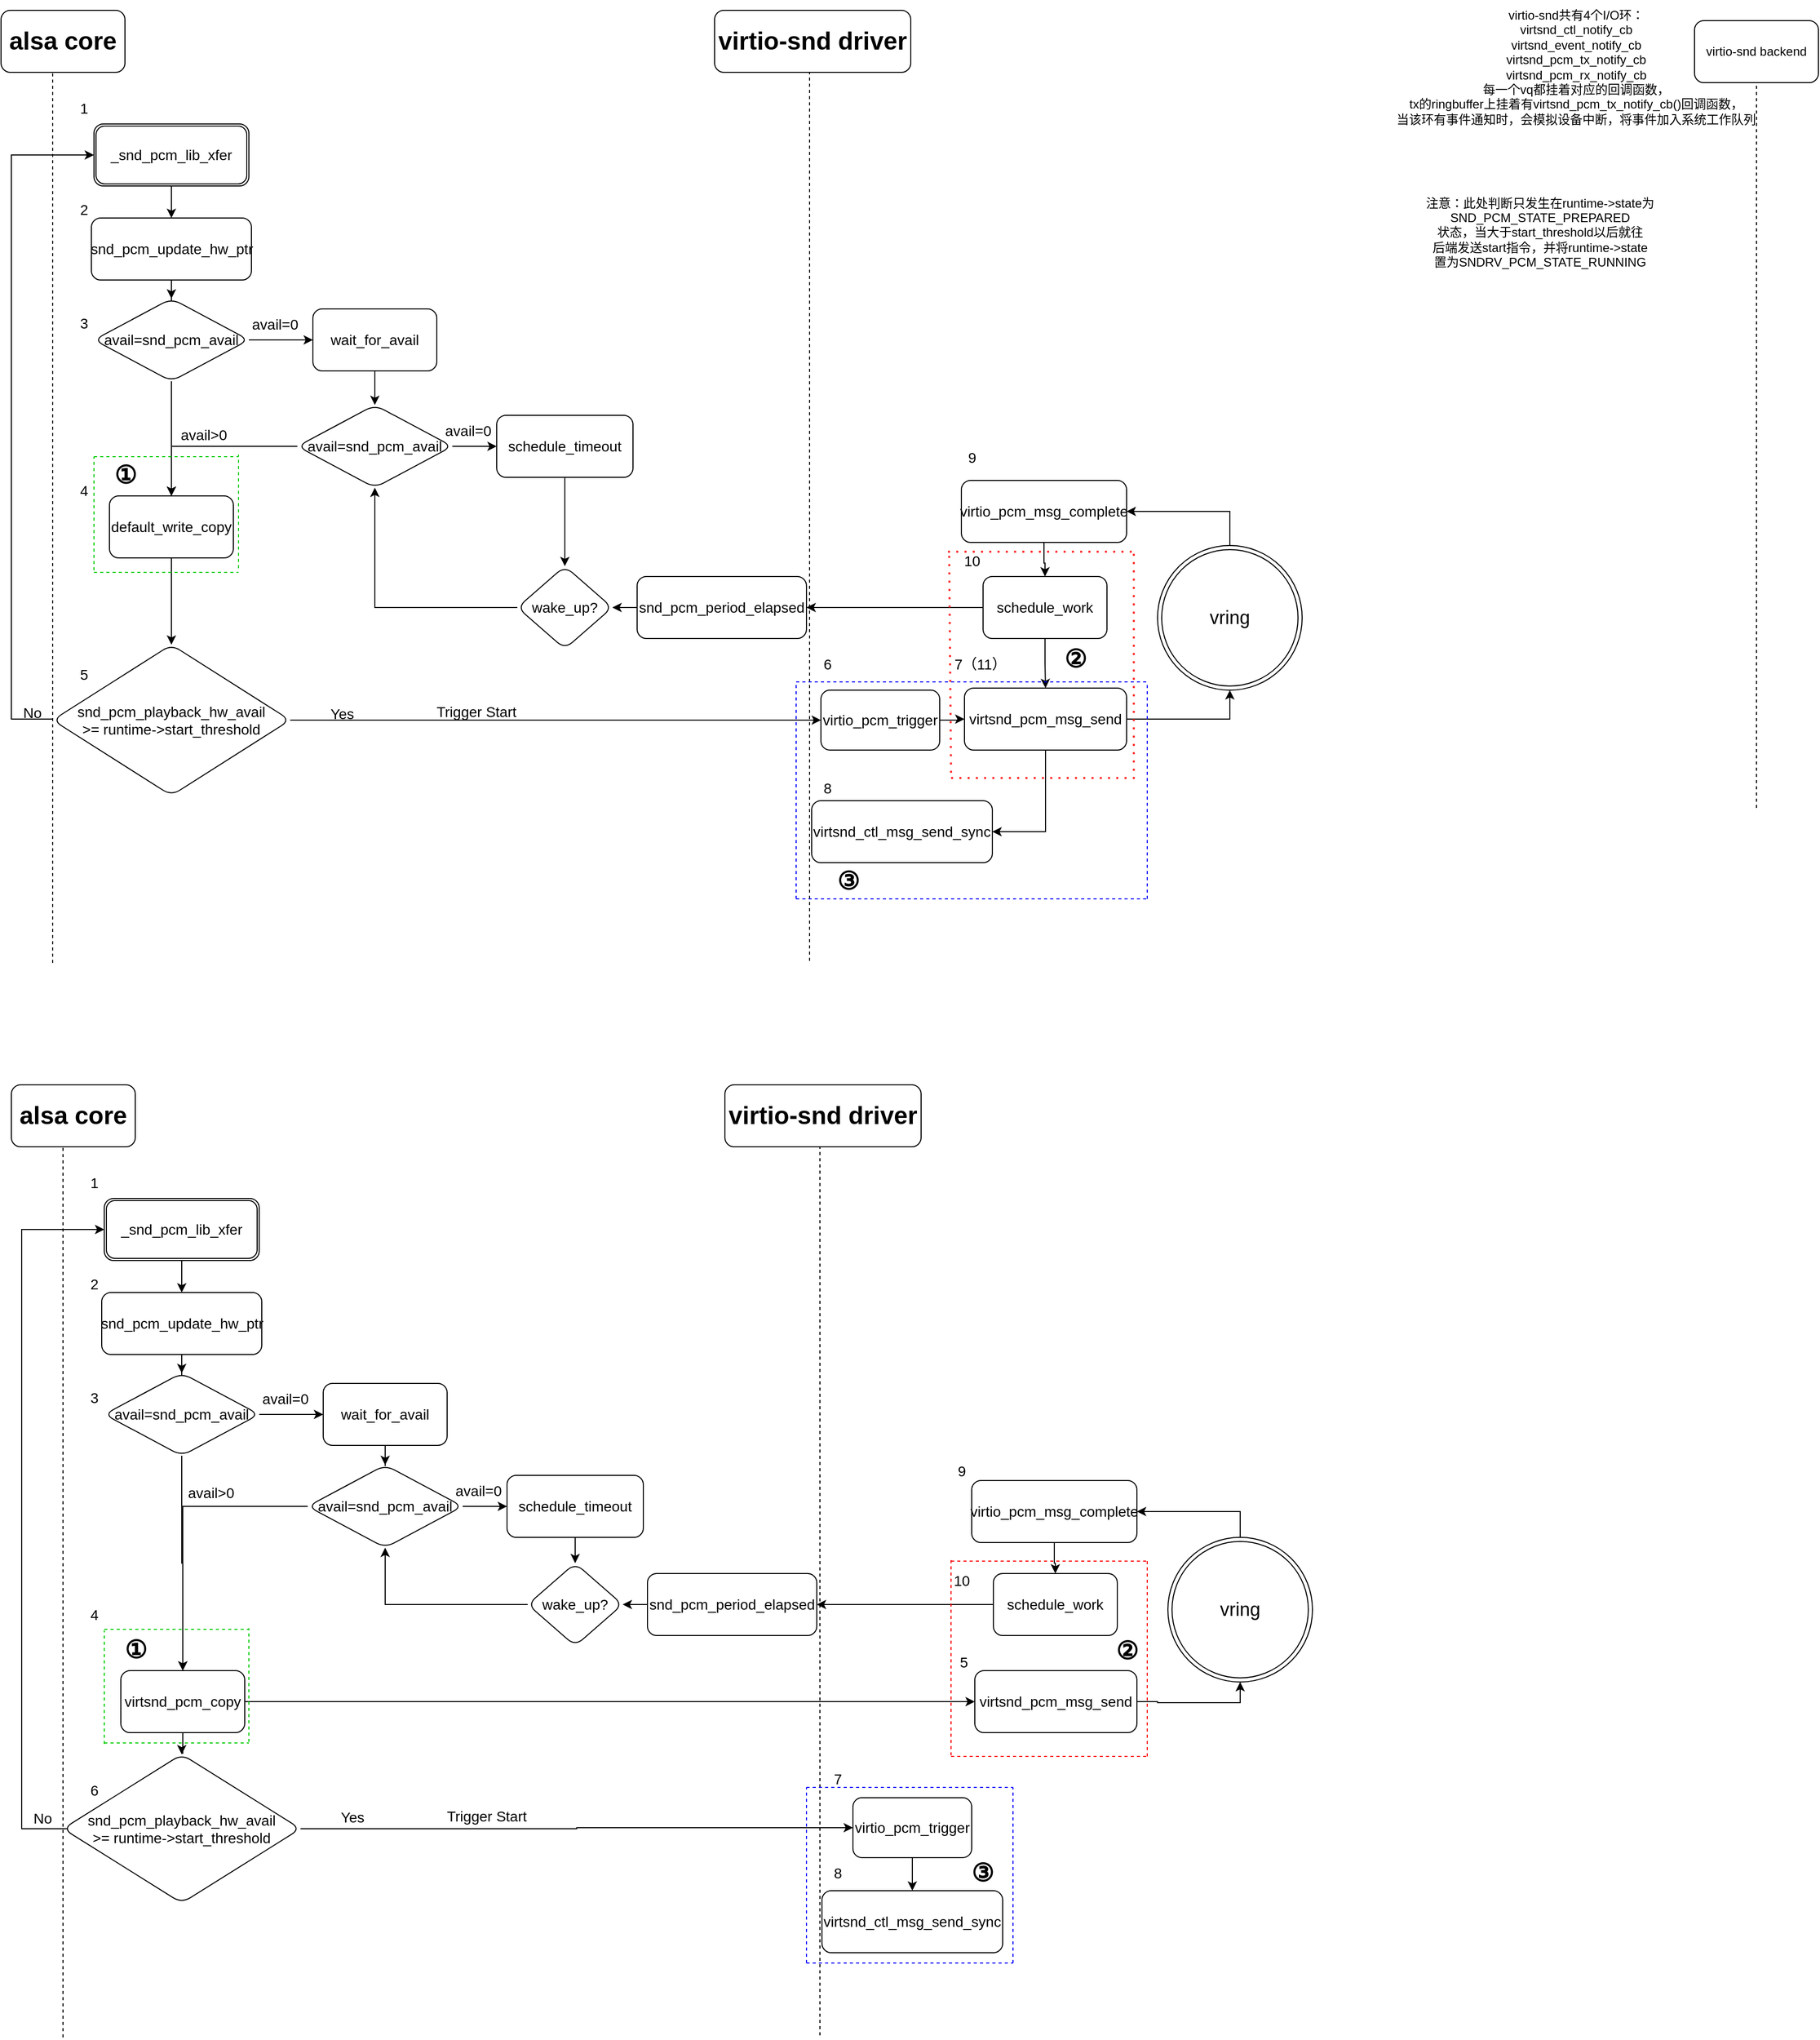 <mxfile version="22.1.11" type="github">
  <diagram name="Page-1" id="VFZ0tuAp8KUIrUpivTl6">
    <mxGraphModel dx="1434" dy="884" grid="1" gridSize="10" guides="1" tooltips="1" connect="1" arrows="1" fold="1" page="1" pageScale="1" pageWidth="827" pageHeight="1169" math="0" shadow="0">
      <root>
        <mxCell id="0" />
        <mxCell id="1" parent="0" />
        <mxCell id="ewoSPKFG1AbRSgWHPci2-1" value="&lt;font style=&quot;font-size: 24px;&quot;&gt;&lt;b&gt;alsa core&lt;/b&gt;&lt;/font&gt;" style="rounded=1;whiteSpace=wrap;html=1;" vertex="1" parent="1">
          <mxGeometry x="70" y="240" width="120" height="60" as="geometry" />
        </mxCell>
        <mxCell id="ewoSPKFG1AbRSgWHPci2-2" value="" style="endArrow=none;dashed=1;html=1;rounded=0;entryX=0.5;entryY=1;entryDx=0;entryDy=0;" edge="1" parent="1">
          <mxGeometry width="50" height="50" relative="1" as="geometry">
            <mxPoint x="120" y="1162" as="sourcePoint" />
            <mxPoint x="120" y="300.0" as="targetPoint" />
          </mxGeometry>
        </mxCell>
        <mxCell id="ewoSPKFG1AbRSgWHPci2-3" value="" style="edgeStyle=orthogonalEdgeStyle;rounded=0;orthogonalLoop=1;jettySize=auto;html=1;" edge="1" parent="1" source="ewoSPKFG1AbRSgWHPci2-4" target="ewoSPKFG1AbRSgWHPci2-6">
          <mxGeometry relative="1" as="geometry" />
        </mxCell>
        <mxCell id="ewoSPKFG1AbRSgWHPci2-4" value="&lt;font style=&quot;font-size: 14px;&quot;&gt;_snd_pcm_lib_xfer&lt;/font&gt;" style="shape=ext;double=1;rounded=1;whiteSpace=wrap;html=1;" vertex="1" parent="1">
          <mxGeometry x="160" y="350" width="150" height="60" as="geometry" />
        </mxCell>
        <mxCell id="ewoSPKFG1AbRSgWHPci2-5" value="" style="edgeStyle=orthogonalEdgeStyle;rounded=0;orthogonalLoop=1;jettySize=auto;html=1;" edge="1" parent="1" source="ewoSPKFG1AbRSgWHPci2-6" target="ewoSPKFG1AbRSgWHPci2-9">
          <mxGeometry relative="1" as="geometry" />
        </mxCell>
        <mxCell id="ewoSPKFG1AbRSgWHPci2-6" value="&lt;font style=&quot;font-size: 14px;&quot;&gt;snd_pcm_update_hw_ptr&lt;/font&gt;" style="whiteSpace=wrap;html=1;rounded=1;" vertex="1" parent="1">
          <mxGeometry x="157.5" y="441" width="155" height="60" as="geometry" />
        </mxCell>
        <mxCell id="ewoSPKFG1AbRSgWHPci2-7" value="" style="edgeStyle=orthogonalEdgeStyle;rounded=0;orthogonalLoop=1;jettySize=auto;html=1;" edge="1" parent="1" source="ewoSPKFG1AbRSgWHPci2-9" target="ewoSPKFG1AbRSgWHPci2-11">
          <mxGeometry relative="1" as="geometry" />
        </mxCell>
        <mxCell id="ewoSPKFG1AbRSgWHPci2-8" value="" style="edgeStyle=orthogonalEdgeStyle;rounded=0;orthogonalLoop=1;jettySize=auto;html=1;" edge="1" parent="1" source="ewoSPKFG1AbRSgWHPci2-9" target="ewoSPKFG1AbRSgWHPci2-14">
          <mxGeometry relative="1" as="geometry" />
        </mxCell>
        <mxCell id="ewoSPKFG1AbRSgWHPci2-9" value="&lt;font style=&quot;font-size: 14px;&quot;&gt;avail=snd_pcm_avail&lt;/font&gt;" style="rhombus;whiteSpace=wrap;html=1;rounded=1;" vertex="1" parent="1">
          <mxGeometry x="160" y="519" width="150" height="80" as="geometry" />
        </mxCell>
        <mxCell id="ewoSPKFG1AbRSgWHPci2-10" value="" style="edgeStyle=orthogonalEdgeStyle;rounded=0;orthogonalLoop=1;jettySize=auto;html=1;" edge="1" parent="1" source="ewoSPKFG1AbRSgWHPci2-11" target="ewoSPKFG1AbRSgWHPci2-20">
          <mxGeometry relative="1" as="geometry" />
        </mxCell>
        <mxCell id="ewoSPKFG1AbRSgWHPci2-11" value="&lt;font style=&quot;font-size: 14px;&quot;&gt;wait_for_avail&lt;/font&gt;" style="whiteSpace=wrap;html=1;rounded=1;" vertex="1" parent="1">
          <mxGeometry x="372" y="529" width="120" height="60" as="geometry" />
        </mxCell>
        <mxCell id="ewoSPKFG1AbRSgWHPci2-12" value="&lt;font style=&quot;font-size: 14px;&quot;&gt;avail=0&lt;/font&gt;" style="text;html=1;align=center;verticalAlign=middle;resizable=0;points=[];autosize=1;strokeColor=none;fillColor=none;" vertex="1" parent="1">
          <mxGeometry x="300" y="529" width="70" height="30" as="geometry" />
        </mxCell>
        <mxCell id="ewoSPKFG1AbRSgWHPci2-13" value="" style="edgeStyle=orthogonalEdgeStyle;rounded=0;orthogonalLoop=1;jettySize=auto;html=1;" edge="1" parent="1" source="ewoSPKFG1AbRSgWHPci2-14" target="ewoSPKFG1AbRSgWHPci2-17">
          <mxGeometry relative="1" as="geometry" />
        </mxCell>
        <mxCell id="ewoSPKFG1AbRSgWHPci2-14" value="&lt;font style=&quot;font-size: 14px;&quot;&gt;default_write_copy&lt;/font&gt;" style="whiteSpace=wrap;html=1;rounded=1;" vertex="1" parent="1">
          <mxGeometry x="175" y="710" width="120" height="60" as="geometry" />
        </mxCell>
        <mxCell id="ewoSPKFG1AbRSgWHPci2-15" style="edgeStyle=orthogonalEdgeStyle;rounded=0;orthogonalLoop=1;jettySize=auto;html=1;entryX=0;entryY=0.5;entryDx=0;entryDy=0;" edge="1" parent="1" source="ewoSPKFG1AbRSgWHPci2-17" target="ewoSPKFG1AbRSgWHPci2-32">
          <mxGeometry relative="1" as="geometry">
            <mxPoint x="820" y="926" as="targetPoint" />
          </mxGeometry>
        </mxCell>
        <mxCell id="ewoSPKFG1AbRSgWHPci2-16" style="edgeStyle=orthogonalEdgeStyle;rounded=0;orthogonalLoop=1;jettySize=auto;html=1;exitX=0;exitY=0.5;exitDx=0;exitDy=0;entryX=0;entryY=0.5;entryDx=0;entryDy=0;" edge="1" parent="1" source="ewoSPKFG1AbRSgWHPci2-17" target="ewoSPKFG1AbRSgWHPci2-4">
          <mxGeometry relative="1" as="geometry">
            <Array as="points">
              <mxPoint x="80" y="926" />
              <mxPoint x="80" y="380" />
            </Array>
          </mxGeometry>
        </mxCell>
        <mxCell id="ewoSPKFG1AbRSgWHPci2-17" value="&lt;font style=&quot;font-size: 14px;&quot;&gt;snd_pcm_playback_hw_avail&lt;br&gt;&amp;gt;= runtime-&amp;gt;start_threshold&lt;/font&gt;" style="rhombus;whiteSpace=wrap;html=1;rounded=1;" vertex="1" parent="1">
          <mxGeometry x="120" y="854" width="230" height="146" as="geometry" />
        </mxCell>
        <mxCell id="ewoSPKFG1AbRSgWHPci2-18" value="" style="edgeStyle=orthogonalEdgeStyle;rounded=0;orthogonalLoop=1;jettySize=auto;html=1;" edge="1" parent="1" source="ewoSPKFG1AbRSgWHPci2-20" target="ewoSPKFG1AbRSgWHPci2-22">
          <mxGeometry relative="1" as="geometry" />
        </mxCell>
        <mxCell id="ewoSPKFG1AbRSgWHPci2-19" value="" style="edgeStyle=orthogonalEdgeStyle;rounded=0;orthogonalLoop=1;jettySize=auto;html=1;" edge="1" parent="1" source="ewoSPKFG1AbRSgWHPci2-20" target="ewoSPKFG1AbRSgWHPci2-14">
          <mxGeometry relative="1" as="geometry" />
        </mxCell>
        <mxCell id="ewoSPKFG1AbRSgWHPci2-20" value="&lt;font style=&quot;font-size: 14px;&quot;&gt;avail=snd_pcm_avail&lt;/font&gt;" style="rhombus;whiteSpace=wrap;html=1;rounded=1;" vertex="1" parent="1">
          <mxGeometry x="357" y="622" width="150" height="80" as="geometry" />
        </mxCell>
        <mxCell id="ewoSPKFG1AbRSgWHPci2-21" value="" style="edgeStyle=orthogonalEdgeStyle;rounded=0;orthogonalLoop=1;jettySize=auto;html=1;" edge="1" parent="1" source="ewoSPKFG1AbRSgWHPci2-22" target="ewoSPKFG1AbRSgWHPci2-26">
          <mxGeometry relative="1" as="geometry" />
        </mxCell>
        <mxCell id="ewoSPKFG1AbRSgWHPci2-22" value="&lt;font style=&quot;font-size: 14px;&quot;&gt;schedule_timeout&lt;/font&gt;" style="whiteSpace=wrap;html=1;rounded=1;" vertex="1" parent="1">
          <mxGeometry x="550" y="632" width="132" height="60" as="geometry" />
        </mxCell>
        <mxCell id="ewoSPKFG1AbRSgWHPci2-23" value="&lt;font style=&quot;font-size: 14px;&quot;&gt;avail=0&lt;/font&gt;" style="text;html=1;align=center;verticalAlign=middle;resizable=0;points=[];autosize=1;strokeColor=none;fillColor=none;" vertex="1" parent="1">
          <mxGeometry x="487" y="632" width="70" height="30" as="geometry" />
        </mxCell>
        <mxCell id="ewoSPKFG1AbRSgWHPci2-24" value="&lt;font style=&quot;font-size: 14px;&quot;&gt;avail&amp;gt;0&lt;/font&gt;" style="text;html=1;align=center;verticalAlign=middle;resizable=0;points=[];autosize=1;strokeColor=none;fillColor=none;" vertex="1" parent="1">
          <mxGeometry x="231" y="636" width="70" height="30" as="geometry" />
        </mxCell>
        <mxCell id="ewoSPKFG1AbRSgWHPci2-25" style="edgeStyle=orthogonalEdgeStyle;rounded=0;orthogonalLoop=1;jettySize=auto;html=1;entryX=0.5;entryY=1;entryDx=0;entryDy=0;" edge="1" parent="1" source="ewoSPKFG1AbRSgWHPci2-26" target="ewoSPKFG1AbRSgWHPci2-20">
          <mxGeometry relative="1" as="geometry" />
        </mxCell>
        <mxCell id="ewoSPKFG1AbRSgWHPci2-26" value="&lt;font style=&quot;font-size: 14px;&quot;&gt;wake_up?&lt;/font&gt;" style="rhombus;whiteSpace=wrap;html=1;rounded=1;" vertex="1" parent="1">
          <mxGeometry x="570" y="778" width="92" height="80" as="geometry" />
        </mxCell>
        <mxCell id="ewoSPKFG1AbRSgWHPci2-27" value="&lt;font style=&quot;font-size: 24px;&quot;&gt;&lt;b&gt;virtio-snd driver&lt;/b&gt;&lt;/font&gt;" style="rounded=1;whiteSpace=wrap;html=1;" vertex="1" parent="1">
          <mxGeometry x="761" y="240" width="190" height="60" as="geometry" />
        </mxCell>
        <mxCell id="ewoSPKFG1AbRSgWHPci2-28" value="" style="endArrow=none;dashed=1;html=1;rounded=0;entryX=0.5;entryY=1;entryDx=0;entryDy=0;" edge="1" parent="1">
          <mxGeometry width="50" height="50" relative="1" as="geometry">
            <mxPoint x="853" y="1160" as="sourcePoint" />
            <mxPoint x="853.0" y="300.0" as="targetPoint" />
          </mxGeometry>
        </mxCell>
        <mxCell id="ewoSPKFG1AbRSgWHPci2-29" value="&lt;font style=&quot;font-size: 14px;&quot;&gt;Yes&lt;/font&gt;" style="text;html=1;align=center;verticalAlign=middle;resizable=0;points=[];autosize=1;strokeColor=none;fillColor=none;" vertex="1" parent="1">
          <mxGeometry x="375" y="906" width="50" height="30" as="geometry" />
        </mxCell>
        <mxCell id="ewoSPKFG1AbRSgWHPci2-30" value="virtio-snd backend" style="rounded=1;whiteSpace=wrap;html=1;" vertex="1" parent="1">
          <mxGeometry x="1710" y="250" width="120" height="60" as="geometry" />
        </mxCell>
        <mxCell id="ewoSPKFG1AbRSgWHPci2-31" value="" style="edgeStyle=orthogonalEdgeStyle;rounded=0;orthogonalLoop=1;jettySize=auto;html=1;" edge="1" parent="1" source="ewoSPKFG1AbRSgWHPci2-32" target="ewoSPKFG1AbRSgWHPci2-45">
          <mxGeometry relative="1" as="geometry" />
        </mxCell>
        <mxCell id="ewoSPKFG1AbRSgWHPci2-32" value="&lt;font style=&quot;font-size: 14px;&quot;&gt;virtio_pcm_trigger&lt;/font&gt;" style="rounded=1;whiteSpace=wrap;html=1;" vertex="1" parent="1">
          <mxGeometry x="864" y="898" width="115" height="58" as="geometry" />
        </mxCell>
        <mxCell id="ewoSPKFG1AbRSgWHPci2-33" value="&lt;font style=&quot;font-size: 14px;&quot;&gt;virtsnd_ctl_msg_send_sync&lt;/font&gt;" style="rounded=1;whiteSpace=wrap;html=1;" vertex="1" parent="1">
          <mxGeometry x="855" y="1005" width="175" height="60" as="geometry" />
        </mxCell>
        <mxCell id="ewoSPKFG1AbRSgWHPci2-34" value="注意：此处判断只发生在runtime-&amp;gt;state为&lt;br style=&quot;border-color: var(--border-color);&quot;&gt;SND_PCM_STATE_PREPARED&lt;br style=&quot;border-color: var(--border-color);&quot;&gt;状态，当大于start_threshold以后就往&lt;br&gt;后端发送start指令，并将runtime-&amp;gt;state&lt;br style=&quot;border-color: var(--border-color);&quot;&gt;置为SNDRV_PCM_STATE_RUNNING" style="text;html=1;align=center;verticalAlign=middle;resizable=0;points=[];autosize=1;strokeColor=none;fillColor=none;" vertex="1" parent="1">
          <mxGeometry x="1440" y="410" width="240" height="90" as="geometry" />
        </mxCell>
        <mxCell id="ewoSPKFG1AbRSgWHPci2-35" style="edgeStyle=orthogonalEdgeStyle;rounded=0;orthogonalLoop=1;jettySize=auto;html=1;exitX=0.5;exitY=0;exitDx=0;exitDy=0;entryX=1;entryY=0.5;entryDx=0;entryDy=0;" edge="1" parent="1" source="ewoSPKFG1AbRSgWHPci2-36" target="ewoSPKFG1AbRSgWHPci2-39">
          <mxGeometry relative="1" as="geometry" />
        </mxCell>
        <mxCell id="ewoSPKFG1AbRSgWHPci2-36" value="&lt;font style=&quot;font-size: 18px;&quot;&gt;vring&lt;/font&gt;" style="ellipse;shape=doubleEllipse;whiteSpace=wrap;html=1;aspect=fixed;" vertex="1" parent="1">
          <mxGeometry x="1190" y="758" width="140" height="140" as="geometry" />
        </mxCell>
        <mxCell id="ewoSPKFG1AbRSgWHPci2-37" value="virtio-snd共有4个I/O环：&lt;br&gt;virtsnd_ctl_notify_cb&lt;br&gt;virtsnd_event_notify_cb&lt;br&gt;virtsnd_pcm_tx_notify_cb&lt;br&gt;virtsnd_pcm_rx_notify_cb&lt;br&gt;每一个vq都挂着对应的回调函数，&lt;br&gt;tx的ringbuffer上挂着有virtsnd_pcm_tx_notify_cb()回调函数，&lt;br&gt;当该环有事件通知时，会模拟设备中断，将事件加入系统工作队列" style="text;html=1;align=center;verticalAlign=middle;resizable=0;points=[];autosize=1;strokeColor=none;fillColor=none;" vertex="1" parent="1">
          <mxGeometry x="1410" y="230" width="370" height="130" as="geometry" />
        </mxCell>
        <mxCell id="ewoSPKFG1AbRSgWHPci2-38" value="" style="edgeStyle=orthogonalEdgeStyle;rounded=0;orthogonalLoop=1;jettySize=auto;html=1;" edge="1" parent="1" source="ewoSPKFG1AbRSgWHPci2-39" target="ewoSPKFG1AbRSgWHPci2-42">
          <mxGeometry relative="1" as="geometry" />
        </mxCell>
        <mxCell id="ewoSPKFG1AbRSgWHPci2-39" value="&lt;font style=&quot;font-size: 14px;&quot;&gt;virtio_pcm_msg_complete&lt;/font&gt;" style="rounded=1;whiteSpace=wrap;html=1;" vertex="1" parent="1">
          <mxGeometry x="1000" y="695" width="160" height="60" as="geometry" />
        </mxCell>
        <mxCell id="ewoSPKFG1AbRSgWHPci2-40" value="" style="edgeStyle=orthogonalEdgeStyle;rounded=0;orthogonalLoop=1;jettySize=auto;html=1;" edge="1" parent="1" source="ewoSPKFG1AbRSgWHPci2-42" target="ewoSPKFG1AbRSgWHPci2-45">
          <mxGeometry relative="1" as="geometry" />
        </mxCell>
        <mxCell id="ewoSPKFG1AbRSgWHPci2-41" style="edgeStyle=orthogonalEdgeStyle;rounded=0;orthogonalLoop=1;jettySize=auto;html=1;entryX=1;entryY=0.5;entryDx=0;entryDy=0;" edge="1" parent="1" source="ewoSPKFG1AbRSgWHPci2-42" target="ewoSPKFG1AbRSgWHPci2-48">
          <mxGeometry relative="1" as="geometry" />
        </mxCell>
        <mxCell id="ewoSPKFG1AbRSgWHPci2-42" value="&lt;font style=&quot;font-size: 14px;&quot;&gt;schedule_work&lt;/font&gt;" style="whiteSpace=wrap;html=1;rounded=1;" vertex="1" parent="1">
          <mxGeometry x="1021" y="788" width="120" height="60" as="geometry" />
        </mxCell>
        <mxCell id="ewoSPKFG1AbRSgWHPci2-43" style="edgeStyle=orthogonalEdgeStyle;rounded=0;orthogonalLoop=1;jettySize=auto;html=1;entryX=0.5;entryY=1;entryDx=0;entryDy=0;" edge="1" parent="1" source="ewoSPKFG1AbRSgWHPci2-45" target="ewoSPKFG1AbRSgWHPci2-36">
          <mxGeometry relative="1" as="geometry" />
        </mxCell>
        <mxCell id="ewoSPKFG1AbRSgWHPci2-44" style="edgeStyle=orthogonalEdgeStyle;rounded=0;orthogonalLoop=1;jettySize=auto;html=1;entryX=1;entryY=0.5;entryDx=0;entryDy=0;" edge="1" parent="1" source="ewoSPKFG1AbRSgWHPci2-45" target="ewoSPKFG1AbRSgWHPci2-33">
          <mxGeometry relative="1" as="geometry" />
        </mxCell>
        <mxCell id="ewoSPKFG1AbRSgWHPci2-45" value="&lt;font style=&quot;font-size: 14px;&quot;&gt;virtsnd_pcm_msg_send&lt;/font&gt;" style="whiteSpace=wrap;html=1;rounded=1;" vertex="1" parent="1">
          <mxGeometry x="1003" y="896" width="157" height="60" as="geometry" />
        </mxCell>
        <mxCell id="ewoSPKFG1AbRSgWHPci2-46" value="" style="endArrow=none;dashed=1;html=1;rounded=0;entryX=0.5;entryY=1;entryDx=0;entryDy=0;" edge="1" parent="1">
          <mxGeometry width="50" height="50" relative="1" as="geometry">
            <mxPoint x="1770" y="1012" as="sourcePoint" />
            <mxPoint x="1770" y="312" as="targetPoint" />
          </mxGeometry>
        </mxCell>
        <mxCell id="ewoSPKFG1AbRSgWHPci2-47" value="" style="edgeStyle=orthogonalEdgeStyle;rounded=0;orthogonalLoop=1;jettySize=auto;html=1;" edge="1" parent="1" source="ewoSPKFG1AbRSgWHPci2-48" target="ewoSPKFG1AbRSgWHPci2-26">
          <mxGeometry relative="1" as="geometry" />
        </mxCell>
        <mxCell id="ewoSPKFG1AbRSgWHPci2-48" value="&lt;font style=&quot;font-size: 14px;&quot;&gt;snd_pcm_period_elapsed&lt;/font&gt;" style="rounded=1;whiteSpace=wrap;html=1;" vertex="1" parent="1">
          <mxGeometry x="686" y="788" width="164" height="60" as="geometry" />
        </mxCell>
        <mxCell id="ewoSPKFG1AbRSgWHPci2-49" value="&lt;font style=&quot;font-size: 14px;&quot;&gt;1&lt;/font&gt;" style="text;html=1;align=center;verticalAlign=middle;resizable=0;points=[];autosize=1;strokeColor=none;fillColor=none;" vertex="1" parent="1">
          <mxGeometry x="135" y="320" width="30" height="30" as="geometry" />
        </mxCell>
        <mxCell id="ewoSPKFG1AbRSgWHPci2-50" value="&lt;font style=&quot;font-size: 14px;&quot;&gt;2&lt;/font&gt;" style="text;html=1;align=center;verticalAlign=middle;resizable=0;points=[];autosize=1;strokeColor=none;fillColor=none;" vertex="1" parent="1">
          <mxGeometry x="135" y="418" width="30" height="30" as="geometry" />
        </mxCell>
        <mxCell id="ewoSPKFG1AbRSgWHPci2-51" value="&lt;font style=&quot;font-size: 14px;&quot;&gt;3&lt;/font&gt;" style="text;html=1;align=center;verticalAlign=middle;resizable=0;points=[];autosize=1;strokeColor=none;fillColor=none;" vertex="1" parent="1">
          <mxGeometry x="135" y="528" width="30" height="30" as="geometry" />
        </mxCell>
        <mxCell id="ewoSPKFG1AbRSgWHPci2-52" value="&lt;font style=&quot;font-size: 14px;&quot;&gt;4&lt;/font&gt;" style="text;html=1;align=center;verticalAlign=middle;resizable=0;points=[];autosize=1;strokeColor=none;fillColor=none;" vertex="1" parent="1">
          <mxGeometry x="135" y="690" width="30" height="30" as="geometry" />
        </mxCell>
        <mxCell id="ewoSPKFG1AbRSgWHPci2-53" value="&lt;font style=&quot;font-size: 14px;&quot;&gt;5&lt;/font&gt;" style="text;html=1;align=center;verticalAlign=middle;resizable=0;points=[];autosize=1;strokeColor=none;fillColor=none;" vertex="1" parent="1">
          <mxGeometry x="135" y="868" width="30" height="30" as="geometry" />
        </mxCell>
        <mxCell id="ewoSPKFG1AbRSgWHPci2-54" value="&lt;font style=&quot;font-size: 14px;&quot;&gt;8&lt;/font&gt;" style="text;html=1;align=center;verticalAlign=middle;resizable=0;points=[];autosize=1;strokeColor=none;fillColor=none;" vertex="1" parent="1">
          <mxGeometry x="855" y="978" width="30" height="30" as="geometry" />
        </mxCell>
        <mxCell id="ewoSPKFG1AbRSgWHPci2-55" value="&lt;font style=&quot;font-size: 14px;&quot;&gt;9&lt;/font&gt;" style="text;html=1;align=center;verticalAlign=middle;resizable=0;points=[];autosize=1;strokeColor=none;fillColor=none;" vertex="1" parent="1">
          <mxGeometry x="995" y="658" width="30" height="30" as="geometry" />
        </mxCell>
        <mxCell id="ewoSPKFG1AbRSgWHPci2-56" value="&lt;font style=&quot;font-size: 14px;&quot;&gt;10&lt;/font&gt;" style="text;html=1;align=center;verticalAlign=middle;resizable=0;points=[];autosize=1;strokeColor=none;fillColor=none;" vertex="1" parent="1">
          <mxGeometry x="990" y="758" width="40" height="30" as="geometry" />
        </mxCell>
        <mxCell id="ewoSPKFG1AbRSgWHPci2-57" value="&lt;font style=&quot;font-size: 14px;&quot;&gt;Trigger Start&lt;/font&gt;" style="text;html=1;align=center;verticalAlign=middle;resizable=0;points=[];autosize=1;strokeColor=none;fillColor=none;" vertex="1" parent="1">
          <mxGeometry x="480" y="904" width="100" height="30" as="geometry" />
        </mxCell>
        <mxCell id="ewoSPKFG1AbRSgWHPci2-58" value="&lt;font style=&quot;font-size: 14px;&quot;&gt;No&lt;/font&gt;" style="text;html=1;align=center;verticalAlign=middle;resizable=0;points=[];autosize=1;strokeColor=none;fillColor=none;" vertex="1" parent="1">
          <mxGeometry x="80" y="905" width="40" height="30" as="geometry" />
        </mxCell>
        <mxCell id="ewoSPKFG1AbRSgWHPci2-59" value="" style="endArrow=none;dashed=1;html=1;dashPattern=1 3;strokeWidth=2;rounded=0;strokeColor=#FF3333;fillColor=#FF4314;" edge="1" parent="1">
          <mxGeometry width="50" height="50" relative="1" as="geometry">
            <mxPoint x="990" y="983" as="sourcePoint" />
            <mxPoint x="1167" y="763" as="targetPoint" />
            <Array as="points">
              <mxPoint x="1167" y="983" />
            </Array>
          </mxGeometry>
        </mxCell>
        <mxCell id="ewoSPKFG1AbRSgWHPci2-60" value="" style="endArrow=none;dashed=1;html=1;dashPattern=1 3;strokeWidth=2;rounded=0;entryX=-0.046;entryY=0.424;entryDx=0;entryDy=0;entryPerimeter=0;fillColor=#FF3333;strokeColor=#FF3333;" edge="1" parent="1">
          <mxGeometry width="50" height="50" relative="1" as="geometry">
            <mxPoint x="990" y="978" as="sourcePoint" />
            <mxPoint x="988.16" y="762.72" as="targetPoint" />
          </mxGeometry>
        </mxCell>
        <mxCell id="ewoSPKFG1AbRSgWHPci2-61" value="" style="endArrow=none;dashed=1;html=1;dashPattern=1 3;strokeWidth=2;rounded=0;strokeColor=#FF3333;" edge="1" parent="1">
          <mxGeometry width="50" height="50" relative="1" as="geometry">
            <mxPoint x="987" y="764" as="sourcePoint" />
            <mxPoint x="1169" y="764" as="targetPoint" />
          </mxGeometry>
        </mxCell>
        <mxCell id="ewoSPKFG1AbRSgWHPci2-62" value="" style="endArrow=none;dashed=1;html=1;rounded=0;strokeColor=#0000FF;" edge="1" parent="1">
          <mxGeometry width="50" height="50" relative="1" as="geometry">
            <mxPoint x="840" y="1100" as="sourcePoint" />
            <mxPoint x="840" y="890" as="targetPoint" />
          </mxGeometry>
        </mxCell>
        <mxCell id="ewoSPKFG1AbRSgWHPci2-63" value="" style="endArrow=none;dashed=1;html=1;rounded=0;strokeColor=#0000FF;" edge="1" parent="1">
          <mxGeometry width="50" height="50" relative="1" as="geometry">
            <mxPoint x="840" y="1100" as="sourcePoint" />
            <mxPoint x="1180" y="1100" as="targetPoint" />
          </mxGeometry>
        </mxCell>
        <mxCell id="ewoSPKFG1AbRSgWHPci2-64" value="" style="endArrow=none;dashed=1;html=1;rounded=0;strokeColor=#0000FF;" edge="1" parent="1">
          <mxGeometry width="50" height="50" relative="1" as="geometry">
            <mxPoint x="840" y="890" as="sourcePoint" />
            <mxPoint x="1180" y="890" as="targetPoint" />
          </mxGeometry>
        </mxCell>
        <mxCell id="ewoSPKFG1AbRSgWHPci2-65" value="" style="endArrow=none;dashed=1;html=1;rounded=0;fillColor=#FF2D0D;strokeColor=#0000FF;" edge="1" parent="1">
          <mxGeometry width="50" height="50" relative="1" as="geometry">
            <mxPoint x="1180" y="1100" as="sourcePoint" />
            <mxPoint x="1180" y="890" as="targetPoint" />
          </mxGeometry>
        </mxCell>
        <mxCell id="ewoSPKFG1AbRSgWHPci2-66" value="" style="endArrow=none;dashed=1;html=1;rounded=0;strokeColor=#00CC00;" edge="1" parent="1">
          <mxGeometry width="50" height="50" relative="1" as="geometry">
            <mxPoint x="160" y="784" as="sourcePoint" />
            <mxPoint x="300" y="784" as="targetPoint" />
          </mxGeometry>
        </mxCell>
        <mxCell id="ewoSPKFG1AbRSgWHPci2-67" value="" style="endArrow=none;dashed=1;html=1;rounded=0;strokeColor=#00CC00;" edge="1" parent="1">
          <mxGeometry width="50" height="50" relative="1" as="geometry">
            <mxPoint x="160" y="672" as="sourcePoint" />
            <mxPoint x="300" y="672" as="targetPoint" />
          </mxGeometry>
        </mxCell>
        <mxCell id="ewoSPKFG1AbRSgWHPci2-68" value="" style="endArrow=none;dashed=1;html=1;rounded=0;strokeColor=#00CC00;" edge="1" parent="1">
          <mxGeometry width="50" height="50" relative="1" as="geometry">
            <mxPoint x="300" y="780" as="sourcePoint" />
            <mxPoint x="300" y="670" as="targetPoint" />
          </mxGeometry>
        </mxCell>
        <mxCell id="ewoSPKFG1AbRSgWHPci2-69" value="&lt;font face=&quot;Times New Roman&quot; style=&quot;font-size: 24px;&quot;&gt;&lt;b&gt;①&lt;/b&gt;&lt;/font&gt;" style="text;html=1;align=center;verticalAlign=middle;resizable=0;points=[];autosize=1;strokeColor=none;fillColor=none;" vertex="1" parent="1">
          <mxGeometry x="165" y="670" width="50" height="40" as="geometry" />
        </mxCell>
        <mxCell id="ewoSPKFG1AbRSgWHPci2-70" value="&lt;font style=&quot;font-size: 24px;&quot;&gt;&lt;b&gt;②&lt;/b&gt;&lt;/font&gt;" style="text;html=1;align=center;verticalAlign=middle;resizable=0;points=[];autosize=1;strokeColor=none;fillColor=none;" vertex="1" parent="1">
          <mxGeometry x="1085" y="848" width="50" height="40" as="geometry" />
        </mxCell>
        <mxCell id="ewoSPKFG1AbRSgWHPci2-71" value="&lt;font style=&quot;font-size: 24px;&quot;&gt;&lt;b&gt;③&lt;/b&gt;&lt;/font&gt;" style="text;html=1;align=center;verticalAlign=middle;resizable=0;points=[];autosize=1;strokeColor=none;fillColor=none;" vertex="1" parent="1">
          <mxGeometry x="865" y="1063" width="50" height="40" as="geometry" />
        </mxCell>
        <mxCell id="ewoSPKFG1AbRSgWHPci2-72" value="&lt;font style=&quot;font-size: 14px;&quot;&gt;6&lt;/font&gt;" style="text;html=1;align=center;verticalAlign=middle;resizable=0;points=[];autosize=1;strokeColor=none;fillColor=none;" vertex="1" parent="1">
          <mxGeometry x="855" y="858" width="30" height="30" as="geometry" />
        </mxCell>
        <mxCell id="ewoSPKFG1AbRSgWHPci2-73" value="&lt;font style=&quot;font-size: 14px;&quot;&gt;7（11）&lt;/font&gt;" style="text;html=1;align=center;verticalAlign=middle;resizable=0;points=[];autosize=1;strokeColor=none;fillColor=none;" vertex="1" parent="1">
          <mxGeometry x="983" y="858" width="70" height="30" as="geometry" />
        </mxCell>
        <mxCell id="ewoSPKFG1AbRSgWHPci2-74" value="" style="endArrow=none;dashed=1;html=1;rounded=0;strokeColor=#00CC00;" edge="1" parent="1">
          <mxGeometry width="50" height="50" relative="1" as="geometry">
            <mxPoint x="160" y="782" as="sourcePoint" />
            <mxPoint x="160" y="672" as="targetPoint" />
          </mxGeometry>
        </mxCell>
        <mxCell id="ewoSPKFG1AbRSgWHPci2-75" value="&lt;font style=&quot;font-size: 24px;&quot;&gt;&lt;b&gt;alsa core&lt;/b&gt;&lt;/font&gt;" style="rounded=1;whiteSpace=wrap;html=1;" vertex="1" parent="1">
          <mxGeometry x="80" y="1280" width="120" height="60" as="geometry" />
        </mxCell>
        <mxCell id="ewoSPKFG1AbRSgWHPci2-76" value="" style="endArrow=none;dashed=1;html=1;rounded=0;entryX=0.5;entryY=1;entryDx=0;entryDy=0;" edge="1" parent="1">
          <mxGeometry width="50" height="50" relative="1" as="geometry">
            <mxPoint x="130" y="2202" as="sourcePoint" />
            <mxPoint x="130" y="1340.0" as="targetPoint" />
          </mxGeometry>
        </mxCell>
        <mxCell id="ewoSPKFG1AbRSgWHPci2-77" value="" style="edgeStyle=orthogonalEdgeStyle;rounded=0;orthogonalLoop=1;jettySize=auto;html=1;" edge="1" parent="1" source="ewoSPKFG1AbRSgWHPci2-78" target="ewoSPKFG1AbRSgWHPci2-80">
          <mxGeometry relative="1" as="geometry" />
        </mxCell>
        <mxCell id="ewoSPKFG1AbRSgWHPci2-78" value="&lt;font style=&quot;font-size: 14px;&quot;&gt;_snd_pcm_lib_xfer&lt;/font&gt;" style="shape=ext;double=1;rounded=1;whiteSpace=wrap;html=1;" vertex="1" parent="1">
          <mxGeometry x="170" y="1390" width="150" height="60" as="geometry" />
        </mxCell>
        <mxCell id="ewoSPKFG1AbRSgWHPci2-79" value="" style="edgeStyle=orthogonalEdgeStyle;rounded=0;orthogonalLoop=1;jettySize=auto;html=1;" edge="1" parent="1" source="ewoSPKFG1AbRSgWHPci2-80" target="ewoSPKFG1AbRSgWHPci2-83">
          <mxGeometry relative="1" as="geometry" />
        </mxCell>
        <mxCell id="ewoSPKFG1AbRSgWHPci2-80" value="&lt;font style=&quot;font-size: 14px;&quot;&gt;snd_pcm_update_hw_ptr&lt;/font&gt;" style="whiteSpace=wrap;html=1;rounded=1;" vertex="1" parent="1">
          <mxGeometry x="167.5" y="1481" width="155" height="60" as="geometry" />
        </mxCell>
        <mxCell id="ewoSPKFG1AbRSgWHPci2-81" value="" style="edgeStyle=orthogonalEdgeStyle;rounded=0;orthogonalLoop=1;jettySize=auto;html=1;" edge="1" parent="1" source="ewoSPKFG1AbRSgWHPci2-83" target="ewoSPKFG1AbRSgWHPci2-85">
          <mxGeometry relative="1" as="geometry" />
        </mxCell>
        <mxCell id="ewoSPKFG1AbRSgWHPci2-82" value="" style="edgeStyle=orthogonalEdgeStyle;rounded=0;orthogonalLoop=1;jettySize=auto;html=1;" edge="1" parent="1" source="ewoSPKFG1AbRSgWHPci2-83" target="ewoSPKFG1AbRSgWHPci2-89">
          <mxGeometry relative="1" as="geometry" />
        </mxCell>
        <mxCell id="ewoSPKFG1AbRSgWHPci2-83" value="&lt;font style=&quot;font-size: 14px;&quot;&gt;avail=snd_pcm_avail&lt;/font&gt;" style="rhombus;whiteSpace=wrap;html=1;rounded=1;" vertex="1" parent="1">
          <mxGeometry x="170" y="1559" width="150" height="80" as="geometry" />
        </mxCell>
        <mxCell id="ewoSPKFG1AbRSgWHPci2-84" value="" style="edgeStyle=orthogonalEdgeStyle;rounded=0;orthogonalLoop=1;jettySize=auto;html=1;" edge="1" parent="1" source="ewoSPKFG1AbRSgWHPci2-85" target="ewoSPKFG1AbRSgWHPci2-95">
          <mxGeometry relative="1" as="geometry" />
        </mxCell>
        <mxCell id="ewoSPKFG1AbRSgWHPci2-85" value="&lt;font style=&quot;font-size: 14px;&quot;&gt;wait_for_avail&lt;/font&gt;" style="whiteSpace=wrap;html=1;rounded=1;" vertex="1" parent="1">
          <mxGeometry x="382" y="1569" width="120" height="60" as="geometry" />
        </mxCell>
        <mxCell id="ewoSPKFG1AbRSgWHPci2-86" value="&lt;font style=&quot;font-size: 14px;&quot;&gt;avail=0&lt;/font&gt;" style="text;html=1;align=center;verticalAlign=middle;resizable=0;points=[];autosize=1;strokeColor=none;fillColor=none;" vertex="1" parent="1">
          <mxGeometry x="310" y="1569" width="70" height="30" as="geometry" />
        </mxCell>
        <mxCell id="ewoSPKFG1AbRSgWHPci2-87" value="" style="edgeStyle=orthogonalEdgeStyle;rounded=0;orthogonalLoop=1;jettySize=auto;html=1;" edge="1" parent="1" source="ewoSPKFG1AbRSgWHPci2-89" target="ewoSPKFG1AbRSgWHPci2-92">
          <mxGeometry relative="1" as="geometry" />
        </mxCell>
        <mxCell id="ewoSPKFG1AbRSgWHPci2-88" style="edgeStyle=orthogonalEdgeStyle;rounded=0;orthogonalLoop=1;jettySize=auto;html=1;entryX=0;entryY=0.5;entryDx=0;entryDy=0;" edge="1" parent="1" source="ewoSPKFG1AbRSgWHPci2-89" target="ewoSPKFG1AbRSgWHPci2-115">
          <mxGeometry relative="1" as="geometry" />
        </mxCell>
        <mxCell id="ewoSPKFG1AbRSgWHPci2-89" value="&lt;font style=&quot;font-size: 14px;&quot;&gt;virtsnd_pcm_copy&lt;/font&gt;" style="whiteSpace=wrap;html=1;rounded=1;" vertex="1" parent="1">
          <mxGeometry x="186" y="1847" width="120" height="60" as="geometry" />
        </mxCell>
        <mxCell id="ewoSPKFG1AbRSgWHPci2-90" style="edgeStyle=orthogonalEdgeStyle;rounded=0;orthogonalLoop=1;jettySize=auto;html=1;exitX=0;exitY=0.5;exitDx=0;exitDy=0;entryX=0;entryY=0.5;entryDx=0;entryDy=0;" edge="1" parent="1" source="ewoSPKFG1AbRSgWHPci2-92" target="ewoSPKFG1AbRSgWHPci2-78">
          <mxGeometry relative="1" as="geometry">
            <Array as="points">
              <mxPoint x="145" y="2000" />
              <mxPoint x="90" y="2000" />
              <mxPoint x="90" y="1420" />
            </Array>
          </mxGeometry>
        </mxCell>
        <mxCell id="ewoSPKFG1AbRSgWHPci2-91" style="edgeStyle=orthogonalEdgeStyle;rounded=0;orthogonalLoop=1;jettySize=auto;html=1;entryX=0;entryY=0.5;entryDx=0;entryDy=0;" edge="1" parent="1" source="ewoSPKFG1AbRSgWHPci2-92" target="ewoSPKFG1AbRSgWHPci2-106">
          <mxGeometry relative="1" as="geometry" />
        </mxCell>
        <mxCell id="ewoSPKFG1AbRSgWHPci2-92" value="&lt;font style=&quot;font-size: 14px;&quot;&gt;snd_pcm_playback_hw_avail&lt;br&gt;&amp;gt;= runtime-&amp;gt;start_threshold&lt;/font&gt;" style="rhombus;whiteSpace=wrap;html=1;rounded=1;" vertex="1" parent="1">
          <mxGeometry x="130" y="1928" width="230" height="144" as="geometry" />
        </mxCell>
        <mxCell id="ewoSPKFG1AbRSgWHPci2-93" value="" style="edgeStyle=orthogonalEdgeStyle;rounded=0;orthogonalLoop=1;jettySize=auto;html=1;" edge="1" parent="1" source="ewoSPKFG1AbRSgWHPci2-95" target="ewoSPKFG1AbRSgWHPci2-97">
          <mxGeometry relative="1" as="geometry" />
        </mxCell>
        <mxCell id="ewoSPKFG1AbRSgWHPci2-94" style="edgeStyle=orthogonalEdgeStyle;rounded=0;orthogonalLoop=1;jettySize=auto;html=1;entryX=0.5;entryY=0;entryDx=0;entryDy=0;" edge="1" parent="1" source="ewoSPKFG1AbRSgWHPci2-95" target="ewoSPKFG1AbRSgWHPci2-89">
          <mxGeometry relative="1" as="geometry" />
        </mxCell>
        <mxCell id="ewoSPKFG1AbRSgWHPci2-95" value="&lt;font style=&quot;font-size: 14px;&quot;&gt;avail=snd_pcm_avail&lt;/font&gt;" style="rhombus;whiteSpace=wrap;html=1;rounded=1;" vertex="1" parent="1">
          <mxGeometry x="367" y="1648" width="150" height="80" as="geometry" />
        </mxCell>
        <mxCell id="ewoSPKFG1AbRSgWHPci2-96" value="" style="edgeStyle=orthogonalEdgeStyle;rounded=0;orthogonalLoop=1;jettySize=auto;html=1;" edge="1" parent="1" source="ewoSPKFG1AbRSgWHPci2-97" target="ewoSPKFG1AbRSgWHPci2-101">
          <mxGeometry relative="1" as="geometry" />
        </mxCell>
        <mxCell id="ewoSPKFG1AbRSgWHPci2-97" value="&lt;font style=&quot;font-size: 14px;&quot;&gt;schedule_timeout&lt;/font&gt;" style="whiteSpace=wrap;html=1;rounded=1;" vertex="1" parent="1">
          <mxGeometry x="560" y="1658" width="132" height="60" as="geometry" />
        </mxCell>
        <mxCell id="ewoSPKFG1AbRSgWHPci2-98" value="&lt;font style=&quot;font-size: 14px;&quot;&gt;avail=0&lt;/font&gt;" style="text;html=1;align=center;verticalAlign=middle;resizable=0;points=[];autosize=1;strokeColor=none;fillColor=none;" vertex="1" parent="1">
          <mxGeometry x="497" y="1658" width="70" height="30" as="geometry" />
        </mxCell>
        <mxCell id="ewoSPKFG1AbRSgWHPci2-99" value="&lt;font style=&quot;font-size: 14px;&quot;&gt;avail&amp;gt;0&lt;/font&gt;" style="text;html=1;align=center;verticalAlign=middle;resizable=0;points=[];autosize=1;strokeColor=none;fillColor=none;" vertex="1" parent="1">
          <mxGeometry x="238" y="1660" width="70" height="30" as="geometry" />
        </mxCell>
        <mxCell id="ewoSPKFG1AbRSgWHPci2-100" style="edgeStyle=orthogonalEdgeStyle;rounded=0;orthogonalLoop=1;jettySize=auto;html=1;entryX=0.5;entryY=1;entryDx=0;entryDy=0;" edge="1" parent="1" source="ewoSPKFG1AbRSgWHPci2-101" target="ewoSPKFG1AbRSgWHPci2-95">
          <mxGeometry relative="1" as="geometry" />
        </mxCell>
        <mxCell id="ewoSPKFG1AbRSgWHPci2-101" value="&lt;font style=&quot;font-size: 14px;&quot;&gt;wake_up?&lt;/font&gt;" style="rhombus;whiteSpace=wrap;html=1;rounded=1;" vertex="1" parent="1">
          <mxGeometry x="580" y="1743" width="92" height="80" as="geometry" />
        </mxCell>
        <mxCell id="ewoSPKFG1AbRSgWHPci2-102" value="&lt;font style=&quot;font-size: 24px;&quot;&gt;&lt;b&gt;virtio-snd driver&lt;/b&gt;&lt;/font&gt;" style="rounded=1;whiteSpace=wrap;html=1;" vertex="1" parent="1">
          <mxGeometry x="771" y="1280" width="190" height="60" as="geometry" />
        </mxCell>
        <mxCell id="ewoSPKFG1AbRSgWHPci2-103" value="" style="endArrow=none;dashed=1;html=1;rounded=0;entryX=0.5;entryY=1;entryDx=0;entryDy=0;" edge="1" parent="1">
          <mxGeometry width="50" height="50" relative="1" as="geometry">
            <mxPoint x="863" y="2200" as="sourcePoint" />
            <mxPoint x="863.0" y="1340.0" as="targetPoint" />
          </mxGeometry>
        </mxCell>
        <mxCell id="ewoSPKFG1AbRSgWHPci2-104" value="&lt;font style=&quot;font-size: 14px;&quot;&gt;Yes&lt;/font&gt;" style="text;html=1;align=center;verticalAlign=middle;resizable=0;points=[];autosize=1;strokeColor=none;fillColor=none;" vertex="1" parent="1">
          <mxGeometry x="385" y="1974" width="50" height="30" as="geometry" />
        </mxCell>
        <mxCell id="ewoSPKFG1AbRSgWHPci2-105" value="" style="edgeStyle=orthogonalEdgeStyle;rounded=0;orthogonalLoop=1;jettySize=auto;html=1;" edge="1" parent="1" source="ewoSPKFG1AbRSgWHPci2-106" target="ewoSPKFG1AbRSgWHPci2-107">
          <mxGeometry relative="1" as="geometry" />
        </mxCell>
        <mxCell id="ewoSPKFG1AbRSgWHPci2-106" value="&lt;font style=&quot;font-size: 14px;&quot;&gt;virtio_pcm_trigger&lt;/font&gt;" style="rounded=1;whiteSpace=wrap;html=1;" vertex="1" parent="1">
          <mxGeometry x="895" y="1970" width="115" height="58" as="geometry" />
        </mxCell>
        <mxCell id="ewoSPKFG1AbRSgWHPci2-107" value="&lt;font style=&quot;font-size: 14px;&quot;&gt;virtsnd_ctl_msg_send_sync&lt;/font&gt;" style="rounded=1;whiteSpace=wrap;html=1;" vertex="1" parent="1">
          <mxGeometry x="865" y="2060" width="175" height="60" as="geometry" />
        </mxCell>
        <mxCell id="ewoSPKFG1AbRSgWHPci2-108" style="edgeStyle=orthogonalEdgeStyle;rounded=0;orthogonalLoop=1;jettySize=auto;html=1;exitX=0.5;exitY=0;exitDx=0;exitDy=0;entryX=1;entryY=0.5;entryDx=0;entryDy=0;" edge="1" parent="1" source="ewoSPKFG1AbRSgWHPci2-109" target="ewoSPKFG1AbRSgWHPci2-111">
          <mxGeometry relative="1" as="geometry" />
        </mxCell>
        <mxCell id="ewoSPKFG1AbRSgWHPci2-109" value="&lt;font style=&quot;font-size: 18px;&quot;&gt;vring&lt;/font&gt;" style="ellipse;shape=doubleEllipse;whiteSpace=wrap;html=1;aspect=fixed;" vertex="1" parent="1">
          <mxGeometry x="1200" y="1718" width="140" height="140" as="geometry" />
        </mxCell>
        <mxCell id="ewoSPKFG1AbRSgWHPci2-110" value="" style="edgeStyle=orthogonalEdgeStyle;rounded=0;orthogonalLoop=1;jettySize=auto;html=1;" edge="1" parent="1" source="ewoSPKFG1AbRSgWHPci2-111" target="ewoSPKFG1AbRSgWHPci2-113">
          <mxGeometry relative="1" as="geometry" />
        </mxCell>
        <mxCell id="ewoSPKFG1AbRSgWHPci2-111" value="&lt;font style=&quot;font-size: 14px;&quot;&gt;virtio_pcm_msg_complete&lt;/font&gt;" style="rounded=1;whiteSpace=wrap;html=1;" vertex="1" parent="1">
          <mxGeometry x="1010" y="1663" width="160" height="60" as="geometry" />
        </mxCell>
        <mxCell id="ewoSPKFG1AbRSgWHPci2-112" style="edgeStyle=orthogonalEdgeStyle;rounded=0;orthogonalLoop=1;jettySize=auto;html=1;entryX=1;entryY=0.5;entryDx=0;entryDy=0;" edge="1" parent="1" source="ewoSPKFG1AbRSgWHPci2-113" target="ewoSPKFG1AbRSgWHPci2-117">
          <mxGeometry relative="1" as="geometry" />
        </mxCell>
        <mxCell id="ewoSPKFG1AbRSgWHPci2-113" value="&lt;font style=&quot;font-size: 14px;&quot;&gt;schedule_work&lt;/font&gt;" style="whiteSpace=wrap;html=1;rounded=1;" vertex="1" parent="1">
          <mxGeometry x="1031" y="1753" width="120" height="60" as="geometry" />
        </mxCell>
        <mxCell id="ewoSPKFG1AbRSgWHPci2-114" style="edgeStyle=orthogonalEdgeStyle;rounded=0;orthogonalLoop=1;jettySize=auto;html=1;entryX=0.5;entryY=1;entryDx=0;entryDy=0;" edge="1" parent="1" source="ewoSPKFG1AbRSgWHPci2-115" target="ewoSPKFG1AbRSgWHPci2-109">
          <mxGeometry relative="1" as="geometry" />
        </mxCell>
        <mxCell id="ewoSPKFG1AbRSgWHPci2-115" value="&lt;font style=&quot;font-size: 14px;&quot;&gt;virtsnd_pcm_msg_send&lt;/font&gt;" style="whiteSpace=wrap;html=1;rounded=1;" vertex="1" parent="1">
          <mxGeometry x="1013" y="1847" width="157" height="60" as="geometry" />
        </mxCell>
        <mxCell id="ewoSPKFG1AbRSgWHPci2-116" value="" style="edgeStyle=orthogonalEdgeStyle;rounded=0;orthogonalLoop=1;jettySize=auto;html=1;" edge="1" parent="1" source="ewoSPKFG1AbRSgWHPci2-117">
          <mxGeometry relative="1" as="geometry">
            <mxPoint x="672.0" y="1783" as="targetPoint" />
          </mxGeometry>
        </mxCell>
        <mxCell id="ewoSPKFG1AbRSgWHPci2-117" value="&lt;font style=&quot;font-size: 14px;&quot;&gt;snd_pcm_period_elapsed&lt;/font&gt;" style="rounded=1;whiteSpace=wrap;html=1;" vertex="1" parent="1">
          <mxGeometry x="696" y="1753" width="164" height="60" as="geometry" />
        </mxCell>
        <mxCell id="ewoSPKFG1AbRSgWHPci2-118" value="&lt;font style=&quot;font-size: 14px;&quot;&gt;1&lt;/font&gt;" style="text;html=1;align=center;verticalAlign=middle;resizable=0;points=[];autosize=1;strokeColor=none;fillColor=none;" vertex="1" parent="1">
          <mxGeometry x="145" y="1360" width="30" height="30" as="geometry" />
        </mxCell>
        <mxCell id="ewoSPKFG1AbRSgWHPci2-119" value="&lt;font style=&quot;font-size: 14px;&quot;&gt;2&lt;/font&gt;" style="text;html=1;align=center;verticalAlign=middle;resizable=0;points=[];autosize=1;strokeColor=none;fillColor=none;" vertex="1" parent="1">
          <mxGeometry x="145" y="1458" width="30" height="30" as="geometry" />
        </mxCell>
        <mxCell id="ewoSPKFG1AbRSgWHPci2-120" value="&lt;font style=&quot;font-size: 14px;&quot;&gt;3&lt;/font&gt;" style="text;html=1;align=center;verticalAlign=middle;resizable=0;points=[];autosize=1;strokeColor=none;fillColor=none;" vertex="1" parent="1">
          <mxGeometry x="145" y="1568" width="30" height="30" as="geometry" />
        </mxCell>
        <mxCell id="ewoSPKFG1AbRSgWHPci2-121" value="&lt;font style=&quot;font-size: 14px;&quot;&gt;Trigger Start&lt;/font&gt;" style="text;html=1;align=center;verticalAlign=middle;resizable=0;points=[];autosize=1;strokeColor=none;fillColor=none;" vertex="1" parent="1">
          <mxGeometry x="490" y="1973" width="100" height="30" as="geometry" />
        </mxCell>
        <mxCell id="ewoSPKFG1AbRSgWHPci2-122" value="" style="endArrow=none;dashed=1;html=1;rounded=0;strokeColor=#00CC00;" edge="1" parent="1">
          <mxGeometry width="50" height="50" relative="1" as="geometry">
            <mxPoint x="170" y="1917" as="sourcePoint" />
            <mxPoint x="310" y="1917" as="targetPoint" />
          </mxGeometry>
        </mxCell>
        <mxCell id="ewoSPKFG1AbRSgWHPci2-123" value="" style="endArrow=none;dashed=1;html=1;rounded=0;strokeColor=#00CC00;" edge="1" parent="1">
          <mxGeometry width="50" height="50" relative="1" as="geometry">
            <mxPoint x="170" y="1807" as="sourcePoint" />
            <mxPoint x="310" y="1807" as="targetPoint" />
          </mxGeometry>
        </mxCell>
        <mxCell id="ewoSPKFG1AbRSgWHPci2-124" value="" style="endArrow=none;dashed=1;html=1;rounded=0;strokeColor=#00CC00;" edge="1" parent="1">
          <mxGeometry width="50" height="50" relative="1" as="geometry">
            <mxPoint x="310" y="1916" as="sourcePoint" />
            <mxPoint x="310" y="1806" as="targetPoint" />
          </mxGeometry>
        </mxCell>
        <mxCell id="ewoSPKFG1AbRSgWHPci2-125" value="&lt;font face=&quot;Times New Roman&quot; style=&quot;font-size: 24px;&quot;&gt;&lt;b&gt;①&lt;/b&gt;&lt;/font&gt;" style="text;html=1;align=center;verticalAlign=middle;resizable=0;points=[];autosize=1;strokeColor=none;fillColor=none;" vertex="1" parent="1">
          <mxGeometry x="175" y="1807" width="50" height="40" as="geometry" />
        </mxCell>
        <mxCell id="ewoSPKFG1AbRSgWHPci2-126" value="" style="endArrow=none;dashed=1;html=1;rounded=0;strokeColor=#00CC00;" edge="1" parent="1">
          <mxGeometry width="50" height="50" relative="1" as="geometry">
            <mxPoint x="170" y="1918" as="sourcePoint" />
            <mxPoint x="170" y="1808" as="targetPoint" />
          </mxGeometry>
        </mxCell>
        <mxCell id="ewoSPKFG1AbRSgWHPci2-127" value="&lt;font style=&quot;font-size: 14px;&quot;&gt;No&lt;/font&gt;" style="text;html=1;align=center;verticalAlign=middle;resizable=0;points=[];autosize=1;strokeColor=none;fillColor=none;" vertex="1" parent="1">
          <mxGeometry x="90" y="1975" width="40" height="30" as="geometry" />
        </mxCell>
        <mxCell id="ewoSPKFG1AbRSgWHPci2-128" value="&lt;font style=&quot;font-size: 14px;&quot;&gt;4&lt;/font&gt;" style="text;html=1;align=center;verticalAlign=middle;resizable=0;points=[];autosize=1;strokeColor=none;fillColor=none;" vertex="1" parent="1">
          <mxGeometry x="145" y="1778" width="30" height="30" as="geometry" />
        </mxCell>
        <mxCell id="ewoSPKFG1AbRSgWHPci2-129" value="" style="endArrow=none;dashed=1;html=1;rounded=0;strokeColor=#FF0000;" edge="1" parent="1">
          <mxGeometry width="50" height="50" relative="1" as="geometry">
            <mxPoint x="990" y="1740" as="sourcePoint" />
            <mxPoint x="990" y="1930" as="targetPoint" />
          </mxGeometry>
        </mxCell>
        <mxCell id="ewoSPKFG1AbRSgWHPci2-130" value="" style="endArrow=none;dashed=1;html=1;rounded=0;strokeColor=#FF0000;" edge="1" parent="1">
          <mxGeometry width="50" height="50" relative="1" as="geometry">
            <mxPoint x="990" y="1741" as="sourcePoint" />
            <mxPoint x="1180" y="1741" as="targetPoint" />
          </mxGeometry>
        </mxCell>
        <mxCell id="ewoSPKFG1AbRSgWHPci2-131" value="" style="endArrow=none;dashed=1;html=1;rounded=0;strokeColor=#FF0000;" edge="1" parent="1">
          <mxGeometry width="50" height="50" relative="1" as="geometry">
            <mxPoint x="1180" y="1930" as="sourcePoint" />
            <mxPoint x="1180" y="1740" as="targetPoint" />
          </mxGeometry>
        </mxCell>
        <mxCell id="ewoSPKFG1AbRSgWHPci2-132" value="" style="endArrow=none;dashed=1;html=1;rounded=0;strokeColor=#FF0000;" edge="1" parent="1">
          <mxGeometry width="50" height="50" relative="1" as="geometry">
            <mxPoint x="990" y="1930" as="sourcePoint" />
            <mxPoint x="1180" y="1930" as="targetPoint" />
          </mxGeometry>
        </mxCell>
        <mxCell id="ewoSPKFG1AbRSgWHPci2-133" value="&lt;font style=&quot;font-size: 24px;&quot;&gt;&lt;b&gt;②&lt;/b&gt;&lt;/font&gt;" style="text;html=1;align=center;verticalAlign=middle;resizable=0;points=[];autosize=1;strokeColor=none;fillColor=none;" vertex="1" parent="1">
          <mxGeometry x="1135" y="1808" width="50" height="40" as="geometry" />
        </mxCell>
        <mxCell id="ewoSPKFG1AbRSgWHPci2-134" value="" style="endArrow=none;dashed=1;html=1;rounded=0;strokeColor=#0000FF;" edge="1" parent="1">
          <mxGeometry width="50" height="50" relative="1" as="geometry">
            <mxPoint x="850" y="2130" as="sourcePoint" />
            <mxPoint x="850" y="1960" as="targetPoint" />
          </mxGeometry>
        </mxCell>
        <mxCell id="ewoSPKFG1AbRSgWHPci2-135" value="" style="endArrow=none;dashed=1;html=1;rounded=0;strokeColor=#0000FF;" edge="1" parent="1">
          <mxGeometry width="50" height="50" relative="1" as="geometry">
            <mxPoint x="850" y="1960" as="sourcePoint" />
            <mxPoint x="1050" y="1960" as="targetPoint" />
          </mxGeometry>
        </mxCell>
        <mxCell id="ewoSPKFG1AbRSgWHPci2-136" value="" style="endArrow=none;dashed=1;html=1;rounded=0;strokeColor=#0000FF;" edge="1" parent="1">
          <mxGeometry width="50" height="50" relative="1" as="geometry">
            <mxPoint x="1050" y="2130" as="sourcePoint" />
            <mxPoint x="1050" y="1960" as="targetPoint" />
          </mxGeometry>
        </mxCell>
        <mxCell id="ewoSPKFG1AbRSgWHPci2-137" value="" style="endArrow=none;dashed=1;html=1;rounded=0;strokeColor=#0000FF;" edge="1" parent="1">
          <mxGeometry width="50" height="50" relative="1" as="geometry">
            <mxPoint x="850" y="2130" as="sourcePoint" />
            <mxPoint x="1050" y="2130" as="targetPoint" />
          </mxGeometry>
        </mxCell>
        <mxCell id="ewoSPKFG1AbRSgWHPci2-138" value="&lt;font style=&quot;font-size: 24px;&quot;&gt;③&lt;/font&gt;" style="text;html=1;align=center;verticalAlign=middle;resizable=0;points=[];autosize=1;strokeColor=none;fillColor=none;fontStyle=1" vertex="1" parent="1">
          <mxGeometry x="995" y="2023" width="50" height="40" as="geometry" />
        </mxCell>
        <mxCell id="ewoSPKFG1AbRSgWHPci2-139" value="&lt;font style=&quot;font-size: 14px;&quot;&gt;9&lt;/font&gt;" style="text;html=1;align=center;verticalAlign=middle;resizable=0;points=[];autosize=1;strokeColor=none;fillColor=none;" vertex="1" parent="1">
          <mxGeometry x="985" y="1639" width="30" height="30" as="geometry" />
        </mxCell>
        <mxCell id="ewoSPKFG1AbRSgWHPci2-140" value="&lt;font style=&quot;font-size: 14px;&quot;&gt;10&lt;/font&gt;" style="text;html=1;align=center;verticalAlign=middle;resizable=0;points=[];autosize=1;strokeColor=none;fillColor=none;" vertex="1" parent="1">
          <mxGeometry x="980" y="1745" width="40" height="30" as="geometry" />
        </mxCell>
        <mxCell id="ewoSPKFG1AbRSgWHPci2-141" value="&lt;font style=&quot;font-size: 14px;&quot;&gt;5&lt;/font&gt;" style="text;html=1;align=center;verticalAlign=middle;resizable=0;points=[];autosize=1;strokeColor=none;fillColor=none;" vertex="1" parent="1">
          <mxGeometry x="987" y="1824" width="30" height="30" as="geometry" />
        </mxCell>
        <mxCell id="ewoSPKFG1AbRSgWHPci2-142" value="&lt;font style=&quot;font-size: 14px;&quot;&gt;6&lt;/font&gt;" style="text;html=1;align=center;verticalAlign=middle;resizable=0;points=[];autosize=1;strokeColor=none;fillColor=none;" vertex="1" parent="1">
          <mxGeometry x="145" y="1948" width="30" height="30" as="geometry" />
        </mxCell>
        <mxCell id="ewoSPKFG1AbRSgWHPci2-143" value="&lt;font style=&quot;font-size: 14px;&quot;&gt;7&lt;/font&gt;" style="text;html=1;align=center;verticalAlign=middle;resizable=0;points=[];autosize=1;strokeColor=none;fillColor=none;" vertex="1" parent="1">
          <mxGeometry x="865" y="1937" width="30" height="30" as="geometry" />
        </mxCell>
        <mxCell id="ewoSPKFG1AbRSgWHPci2-144" value="&lt;font style=&quot;font-size: 14px;&quot;&gt;8&lt;/font&gt;" style="text;html=1;align=center;verticalAlign=middle;resizable=0;points=[];autosize=1;strokeColor=none;fillColor=none;" vertex="1" parent="1">
          <mxGeometry x="865" y="2028" width="30" height="30" as="geometry" />
        </mxCell>
      </root>
    </mxGraphModel>
  </diagram>
</mxfile>

